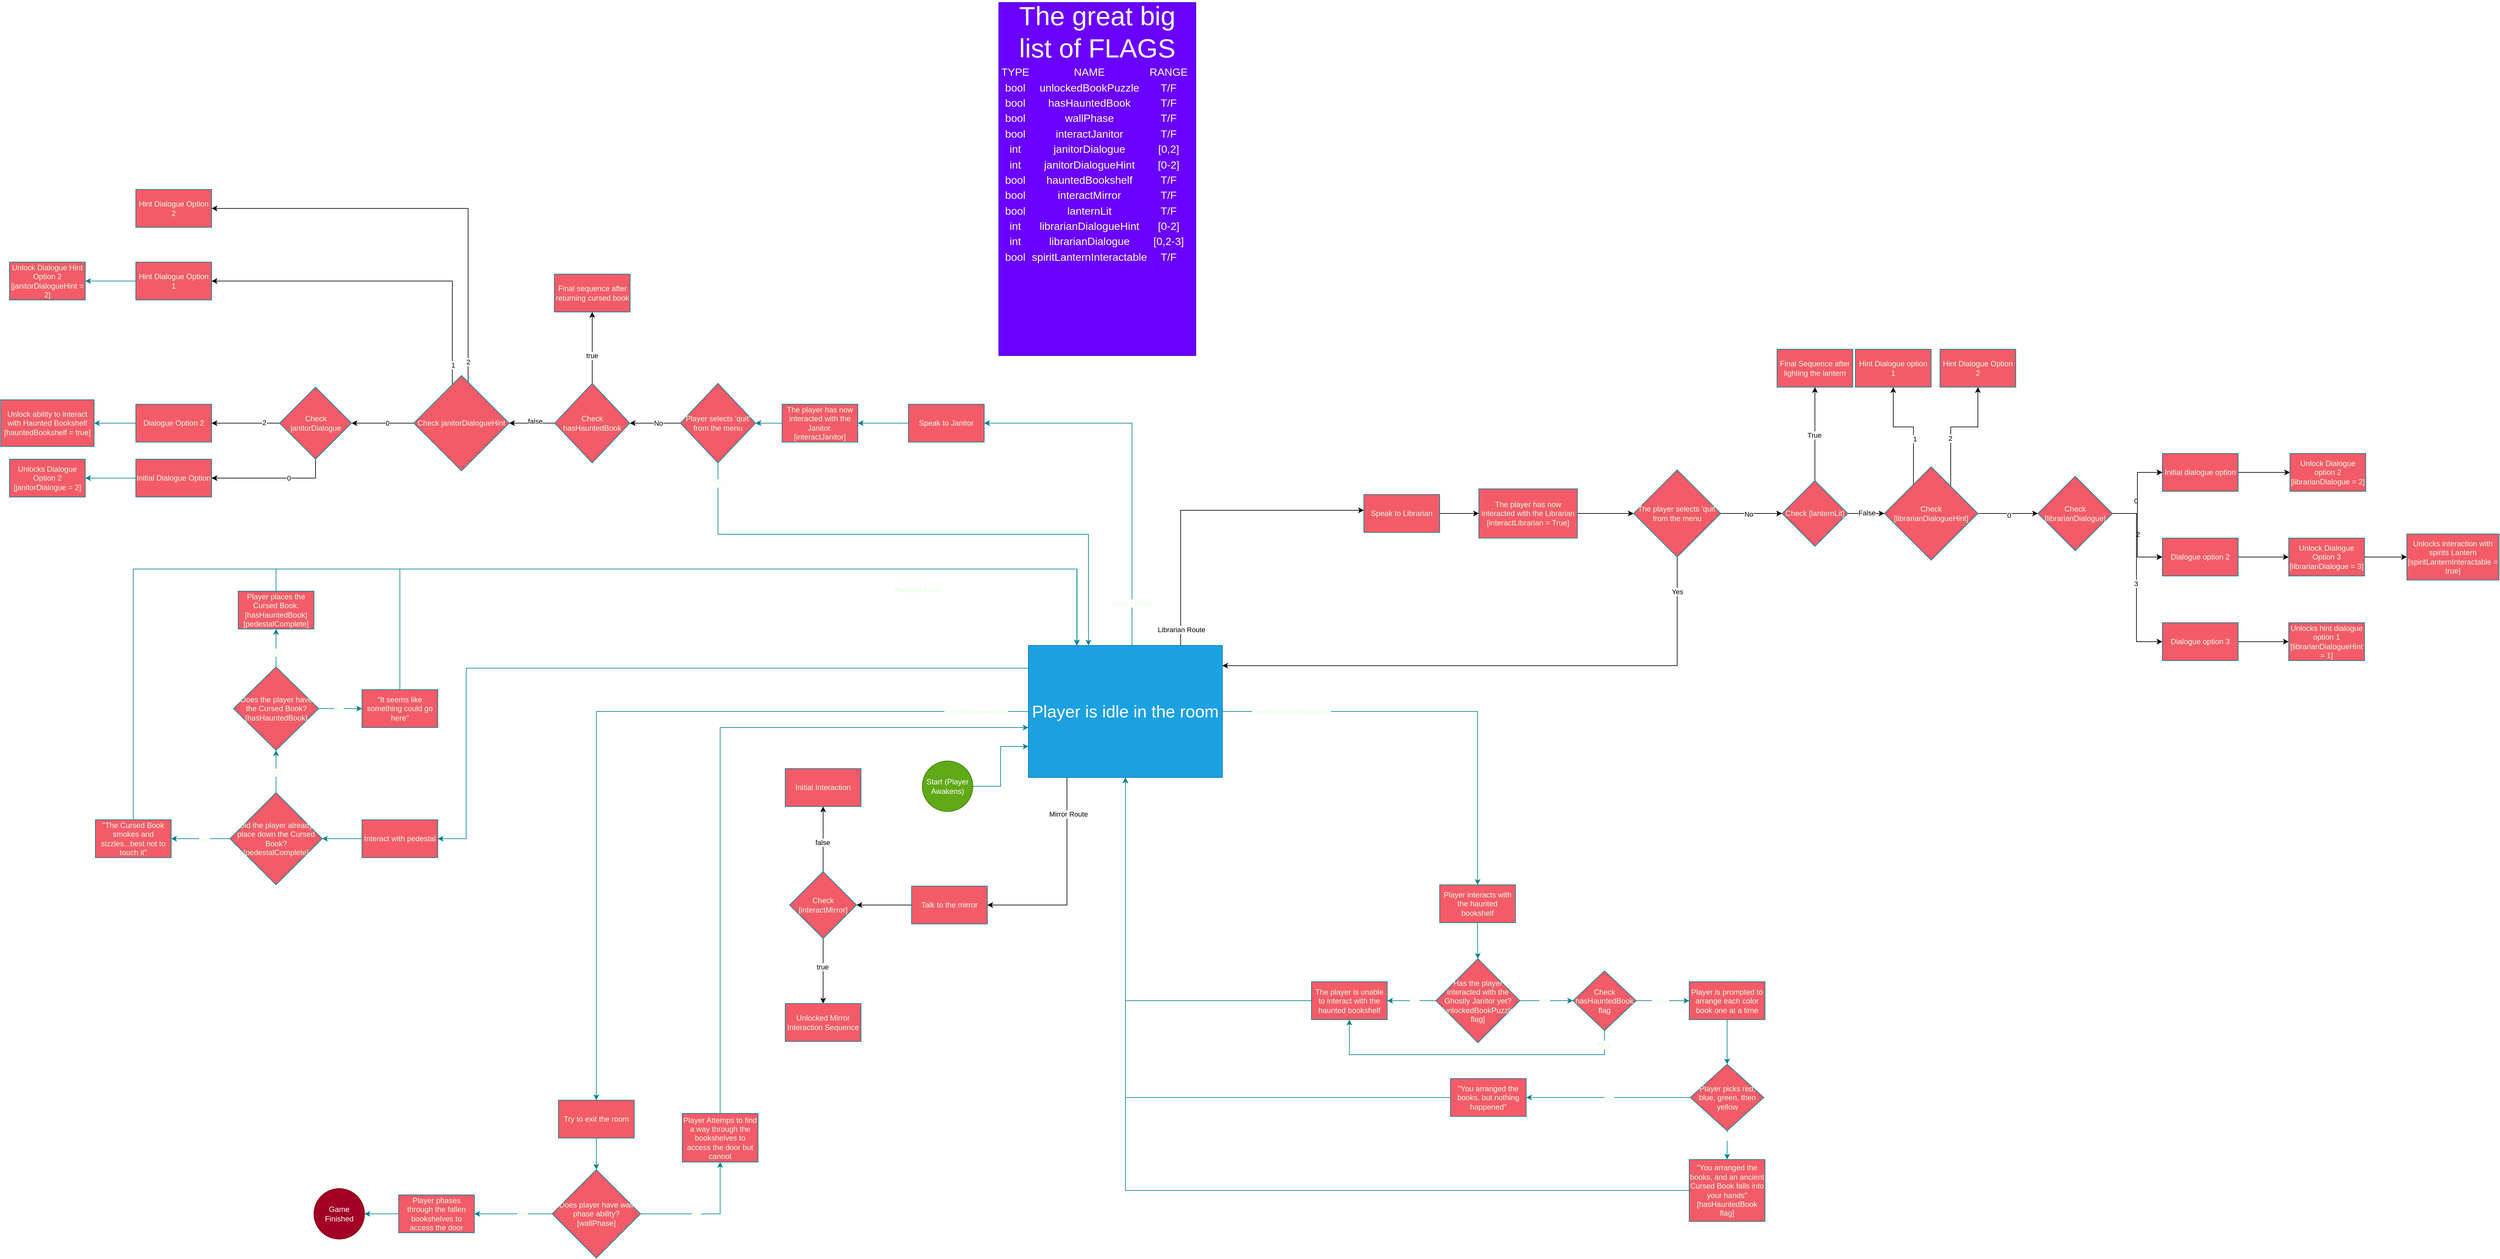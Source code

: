 <mxfile version="24.7.8">
  <diagram name="Page-1" id="-gNGQqq5mkuD4IOFfpTR">
    <mxGraphModel dx="6263" dy="1777" grid="0" gridSize="10" guides="1" tooltips="1" connect="1" arrows="1" fold="1" page="1" pageScale="1" pageWidth="3300" pageHeight="2339" math="0" shadow="0">
      <root>
        <mxCell id="0" />
        <mxCell id="1" parent="0" />
        <mxCell id="zDNcXk9pmCtfYAZ4edZZ-20" style="edgeStyle=orthogonalEdgeStyle;rounded=0;orthogonalLoop=1;jettySize=auto;html=1;strokeColor=#028090;fontColor=#E4FDE1;fillColor=#F45B69;" parent="1" source="zDNcXk9pmCtfYAZ4edZZ-2" target="zDNcXk9pmCtfYAZ4edZZ-19" edge="1">
          <mxGeometry relative="1" as="geometry">
            <Array as="points">
              <mxPoint x="1504" y="1482" />
              <mxPoint x="1504" y="1419" />
            </Array>
          </mxGeometry>
        </mxCell>
        <mxCell id="zDNcXk9pmCtfYAZ4edZZ-2" value="Start (Player Awakens)" style="ellipse;whiteSpace=wrap;html=1;aspect=fixed;labelBackgroundColor=none;fillColor=#60a917;strokeColor=#2D7600;fontColor=#ffffff;" parent="1" vertex="1">
          <mxGeometry x="1380" y="1442" width="80" height="80" as="geometry" />
        </mxCell>
        <mxCell id="zDNcXk9pmCtfYAZ4edZZ-11" style="edgeStyle=orthogonalEdgeStyle;rounded=0;orthogonalLoop=1;jettySize=auto;html=1;strokeColor=#028090;fontColor=#E4FDE1;fillColor=#F45B69;" parent="1" source="zDNcXk9pmCtfYAZ4edZZ-3" target="zDNcXk9pmCtfYAZ4edZZ-4" edge="1">
          <mxGeometry relative="1" as="geometry" />
        </mxCell>
        <mxCell id="zDNcXk9pmCtfYAZ4edZZ-3" value="Try to exit the room" style="rounded=0;whiteSpace=wrap;html=1;strokeColor=#028090;fontColor=#E4FDE1;fillColor=#F45B69;" parent="1" vertex="1">
          <mxGeometry x="804" y="1979" width="120" height="60" as="geometry" />
        </mxCell>
        <mxCell id="zDNcXk9pmCtfYAZ4edZZ-14" style="edgeStyle=orthogonalEdgeStyle;rounded=0;orthogonalLoop=1;jettySize=auto;html=1;strokeColor=#028090;fontColor=#E4FDE1;fillColor=#F45B69;" parent="1" source="zDNcXk9pmCtfYAZ4edZZ-4" target="zDNcXk9pmCtfYAZ4edZZ-12" edge="1">
          <mxGeometry relative="1" as="geometry" />
        </mxCell>
        <mxCell id="zDNcXk9pmCtfYAZ4edZZ-16" value="Yes" style="edgeLabel;html=1;align=center;verticalAlign=middle;resizable=0;points=[];strokeColor=#028090;fontColor=#E4FDE1;fillColor=#F45B69;" parent="zDNcXk9pmCtfYAZ4edZZ-14" vertex="1" connectable="0">
          <mxGeometry x="-0.35" relative="1" as="geometry">
            <mxPoint x="-7" as="offset" />
          </mxGeometry>
        </mxCell>
        <mxCell id="zDNcXk9pmCtfYAZ4edZZ-18" value="" style="edgeStyle=orthogonalEdgeStyle;rounded=0;orthogonalLoop=1;jettySize=auto;html=1;strokeColor=#028090;fontColor=#E4FDE1;fillColor=#F45B69;" parent="1" source="zDNcXk9pmCtfYAZ4edZZ-4" target="zDNcXk9pmCtfYAZ4edZZ-17" edge="1">
          <mxGeometry relative="1" as="geometry" />
        </mxCell>
        <mxCell id="zDNcXk9pmCtfYAZ4edZZ-22" value="No" style="edgeLabel;html=1;align=center;verticalAlign=middle;resizable=0;points=[];strokeColor=#028090;fontColor=#E4FDE1;fillColor=#F45B69;" parent="zDNcXk9pmCtfYAZ4edZZ-18" vertex="1" connectable="0">
          <mxGeometry x="-0.144" y="-1" relative="1" as="geometry">
            <mxPoint x="-1" y="-1" as="offset" />
          </mxGeometry>
        </mxCell>
        <mxCell id="zDNcXk9pmCtfYAZ4edZZ-4" value="Does player have wall phase ability?&lt;div&gt;[wallPhase]&lt;/div&gt;" style="rhombus;whiteSpace=wrap;html=1;strokeColor=#028090;fontColor=#E4FDE1;fillColor=#F45B69;" parent="1" vertex="1">
          <mxGeometry x="794" y="2089" width="140" height="140" as="geometry" />
        </mxCell>
        <mxCell id="_ZBO6iIKKOFlCHNLLO7m-54" value="" style="edgeStyle=orthogonalEdgeStyle;rounded=0;orthogonalLoop=1;jettySize=auto;html=1;" edge="1" parent="1" source="zDNcXk9pmCtfYAZ4edZZ-5" target="_ZBO6iIKKOFlCHNLLO7m-53">
          <mxGeometry relative="1" as="geometry" />
        </mxCell>
        <mxCell id="zDNcXk9pmCtfYAZ4edZZ-5" value="Speak to Librarian" style="rounded=0;whiteSpace=wrap;html=1;strokeColor=#028090;fontColor=#E4FDE1;fillColor=#F45B69;" parent="1" vertex="1">
          <mxGeometry x="2079" y="1020" width="120" height="60" as="geometry" />
        </mxCell>
        <mxCell id="zDNcXk9pmCtfYAZ4edZZ-87" value="" style="edgeStyle=orthogonalEdgeStyle;rounded=0;orthogonalLoop=1;jettySize=auto;html=1;strokeColor=#028090;fontColor=#E4FDE1;fillColor=#F45B69;" parent="1" source="zDNcXk9pmCtfYAZ4edZZ-6" target="zDNcXk9pmCtfYAZ4edZZ-86" edge="1">
          <mxGeometry relative="1" as="geometry" />
        </mxCell>
        <mxCell id="zDNcXk9pmCtfYAZ4edZZ-6" value="Speak to Janitor" style="rounded=0;whiteSpace=wrap;html=1;strokeColor=#028090;fontColor=#E4FDE1;fillColor=#F45B69;" parent="1" vertex="1">
          <mxGeometry x="1358" y="877" width="120" height="60" as="geometry" />
        </mxCell>
        <mxCell id="zDNcXk9pmCtfYAZ4edZZ-15" style="edgeStyle=orthogonalEdgeStyle;rounded=0;orthogonalLoop=1;jettySize=auto;html=1;strokeColor=#028090;fontColor=#E4FDE1;fillColor=#F45B69;" parent="1" source="zDNcXk9pmCtfYAZ4edZZ-12" target="zDNcXk9pmCtfYAZ4edZZ-13" edge="1">
          <mxGeometry relative="1" as="geometry" />
        </mxCell>
        <mxCell id="zDNcXk9pmCtfYAZ4edZZ-12" value="Player phases through the fallen bookshelves to access the door" style="rounded=0;whiteSpace=wrap;html=1;strokeColor=#028090;fontColor=#E4FDE1;fillColor=#F45B69;" parent="1" vertex="1">
          <mxGeometry x="551" y="2129" width="120" height="60" as="geometry" />
        </mxCell>
        <mxCell id="zDNcXk9pmCtfYAZ4edZZ-13" value="Game Finished" style="ellipse;whiteSpace=wrap;html=1;aspect=fixed;strokeColor=#6F0000;fontColor=#ffffff;fillColor=#a20025;" parent="1" vertex="1">
          <mxGeometry x="417" y="2119" width="80" height="80" as="geometry" />
        </mxCell>
        <mxCell id="zDNcXk9pmCtfYAZ4edZZ-23" style="edgeStyle=orthogonalEdgeStyle;rounded=0;orthogonalLoop=1;jettySize=auto;html=1;strokeColor=#028090;fontColor=#E4FDE1;fillColor=#F45B69;" parent="1" source="zDNcXk9pmCtfYAZ4edZZ-17" target="zDNcXk9pmCtfYAZ4edZZ-19" edge="1">
          <mxGeometry relative="1" as="geometry">
            <Array as="points">
              <mxPoint x="1060" y="1389" />
            </Array>
          </mxGeometry>
        </mxCell>
        <mxCell id="zDNcXk9pmCtfYAZ4edZZ-17" value="Player Attemps to find a way through the bookshelves to access the door but cannot" style="whiteSpace=wrap;html=1;fillColor=#F45B69;strokeColor=#028090;fontColor=#E4FDE1;" parent="1" vertex="1">
          <mxGeometry x="1000" y="2000" width="120" height="77" as="geometry" />
        </mxCell>
        <mxCell id="zDNcXk9pmCtfYAZ4edZZ-21" style="edgeStyle=orthogonalEdgeStyle;rounded=0;orthogonalLoop=1;jettySize=auto;html=1;strokeColor=#028090;fontColor=#E4FDE1;fillColor=#F45B69;" parent="1" source="zDNcXk9pmCtfYAZ4edZZ-19" target="zDNcXk9pmCtfYAZ4edZZ-3" edge="1">
          <mxGeometry relative="1" as="geometry" />
        </mxCell>
        <mxCell id="zDNcXk9pmCtfYAZ4edZZ-44" value="Exit the Room Route" style="edgeLabel;html=1;align=center;verticalAlign=middle;resizable=0;points=[];strokeColor=#028090;fontColor=#E4FDE1;fillColor=#F45B69;" parent="zDNcXk9pmCtfYAZ4edZZ-21" vertex="1" connectable="0">
          <mxGeometry x="-0.61" y="1" relative="1" as="geometry">
            <mxPoint x="170" y="-1" as="offset" />
          </mxGeometry>
        </mxCell>
        <mxCell id="zDNcXk9pmCtfYAZ4edZZ-42" style="edgeStyle=orthogonalEdgeStyle;rounded=0;orthogonalLoop=1;jettySize=auto;html=1;strokeColor=#028090;fontColor=#E4FDE1;fillColor=#F45B69;" parent="1" source="zDNcXk9pmCtfYAZ4edZZ-19" target="zDNcXk9pmCtfYAZ4edZZ-24" edge="1">
          <mxGeometry relative="1" as="geometry" />
        </mxCell>
        <mxCell id="zDNcXk9pmCtfYAZ4edZZ-43" value="Haunted Bookshelf Route" style="edgeLabel;html=1;align=center;verticalAlign=middle;resizable=0;points=[];strokeColor=#028090;fontColor=#E4FDE1;fillColor=#F45B69;" parent="zDNcXk9pmCtfYAZ4edZZ-42" vertex="1" connectable="0">
          <mxGeometry x="-0.77" y="2" relative="1" as="geometry">
            <mxPoint x="31" y="2" as="offset" />
          </mxGeometry>
        </mxCell>
        <mxCell id="zDNcXk9pmCtfYAZ4edZZ-60" style="edgeStyle=orthogonalEdgeStyle;rounded=0;orthogonalLoop=1;jettySize=auto;html=1;strokeColor=#028090;fontColor=#E4FDE1;fillColor=#F45B69;" parent="1" source="zDNcXk9pmCtfYAZ4edZZ-19" target="zDNcXk9pmCtfYAZ4edZZ-25" edge="1">
          <mxGeometry relative="1" as="geometry">
            <Array as="points">
              <mxPoint x="658" y="1295" />
              <mxPoint x="658" y="1565" />
            </Array>
          </mxGeometry>
        </mxCell>
        <mxCell id="zDNcXk9pmCtfYAZ4edZZ-61" value="Pedestal Route" style="edgeLabel;html=1;align=center;verticalAlign=middle;resizable=0;points=[];strokeColor=#028090;fontColor=#E4FDE1;fillColor=#F45B69;" parent="zDNcXk9pmCtfYAZ4edZZ-60" vertex="1" connectable="0">
          <mxGeometry x="-0.665" relative="1" as="geometry">
            <mxPoint x="27" y="-124" as="offset" />
          </mxGeometry>
        </mxCell>
        <mxCell id="zDNcXk9pmCtfYAZ4edZZ-84" style="edgeStyle=orthogonalEdgeStyle;rounded=0;orthogonalLoop=1;jettySize=auto;html=1;strokeColor=#028090;fontColor=#E4FDE1;fillColor=#F45B69;" parent="1" source="zDNcXk9pmCtfYAZ4edZZ-19" target="zDNcXk9pmCtfYAZ4edZZ-6" edge="1">
          <mxGeometry relative="1" as="geometry">
            <Array as="points">
              <mxPoint x="1712" y="907" />
            </Array>
          </mxGeometry>
        </mxCell>
        <mxCell id="zDNcXk9pmCtfYAZ4edZZ-85" value="Janitor Route" style="edgeLabel;html=1;align=center;verticalAlign=middle;resizable=0;points=[];strokeColor=#028090;fontColor=#E4FDE1;fillColor=#F45B69;" parent="zDNcXk9pmCtfYAZ4edZZ-84" vertex="1" connectable="0">
          <mxGeometry x="-0.771" relative="1" as="geometry">
            <mxPoint as="offset" />
          </mxGeometry>
        </mxCell>
        <mxCell id="_ZBO6iIKKOFlCHNLLO7m-36" style="edgeStyle=orthogonalEdgeStyle;rounded=0;orthogonalLoop=1;jettySize=auto;html=1;" edge="1" parent="1" source="zDNcXk9pmCtfYAZ4edZZ-19" target="zDNcXk9pmCtfYAZ4edZZ-5">
          <mxGeometry relative="1" as="geometry">
            <Array as="points">
              <mxPoint x="1789" y="1045" />
            </Array>
          </mxGeometry>
        </mxCell>
        <mxCell id="_ZBO6iIKKOFlCHNLLO7m-37" value="Librarian Route" style="edgeLabel;html=1;align=center;verticalAlign=middle;resizable=0;points=[];" vertex="1" connectable="0" parent="_ZBO6iIKKOFlCHNLLO7m-36">
          <mxGeometry x="-0.901" y="-1" relative="1" as="geometry">
            <mxPoint as="offset" />
          </mxGeometry>
        </mxCell>
        <mxCell id="_ZBO6iIKKOFlCHNLLO7m-41" style="edgeStyle=orthogonalEdgeStyle;rounded=0;orthogonalLoop=1;jettySize=auto;html=1;" edge="1" parent="1" source="zDNcXk9pmCtfYAZ4edZZ-19" target="_ZBO6iIKKOFlCHNLLO7m-40">
          <mxGeometry relative="1" as="geometry">
            <Array as="points">
              <mxPoint x="1609" y="1670" />
            </Array>
          </mxGeometry>
        </mxCell>
        <mxCell id="_ZBO6iIKKOFlCHNLLO7m-42" value="Mirror Route" style="edgeLabel;html=1;align=center;verticalAlign=middle;resizable=0;points=[];" vertex="1" connectable="0" parent="_ZBO6iIKKOFlCHNLLO7m-41">
          <mxGeometry x="-0.646" y="2" relative="1" as="geometry">
            <mxPoint as="offset" />
          </mxGeometry>
        </mxCell>
        <mxCell id="zDNcXk9pmCtfYAZ4edZZ-19" value="&lt;font style=&quot;font-size: 27px;&quot;&gt;Player is idle in the room&lt;/font&gt;" style="rounded=0;whiteSpace=wrap;html=1;strokeColor=#006EAF;fontColor=#ffffff;fillColor=#1ba1e2;" parent="1" vertex="1">
          <mxGeometry x="1548" y="1259" width="307" height="209" as="geometry" />
        </mxCell>
        <mxCell id="zDNcXk9pmCtfYAZ4edZZ-31" value="" style="edgeStyle=orthogonalEdgeStyle;rounded=0;orthogonalLoop=1;jettySize=auto;html=1;strokeColor=#028090;fontColor=#E4FDE1;fillColor=#F45B69;" parent="1" source="zDNcXk9pmCtfYAZ4edZZ-24" target="zDNcXk9pmCtfYAZ4edZZ-30" edge="1">
          <mxGeometry relative="1" as="geometry" />
        </mxCell>
        <mxCell id="zDNcXk9pmCtfYAZ4edZZ-24" value="Player interacts with the haunted bookshelf" style="rounded=0;whiteSpace=wrap;html=1;strokeColor=#028090;fontColor=#E4FDE1;fillColor=#F45B69;" parent="1" vertex="1">
          <mxGeometry x="2199" y="1638" width="120" height="60" as="geometry" />
        </mxCell>
        <mxCell id="zDNcXk9pmCtfYAZ4edZZ-70" style="edgeStyle=orthogonalEdgeStyle;rounded=0;orthogonalLoop=1;jettySize=auto;html=1;strokeColor=#028090;fontColor=#E4FDE1;fillColor=#F45B69;" parent="1" source="zDNcXk9pmCtfYAZ4edZZ-25" target="zDNcXk9pmCtfYAZ4edZZ-66" edge="1">
          <mxGeometry relative="1" as="geometry" />
        </mxCell>
        <mxCell id="zDNcXk9pmCtfYAZ4edZZ-25" value="Interact with pedestal" style="rounded=0;whiteSpace=wrap;html=1;strokeColor=#028090;fontColor=#E4FDE1;fillColor=#F45B69;" parent="1" vertex="1">
          <mxGeometry x="493" y="1535" width="120" height="60" as="geometry" />
        </mxCell>
        <mxCell id="zDNcXk9pmCtfYAZ4edZZ-33" value="" style="edgeStyle=orthogonalEdgeStyle;rounded=0;orthogonalLoop=1;jettySize=auto;html=1;strokeColor=#028090;fontColor=#E4FDE1;fillColor=#F45B69;" parent="1" source="zDNcXk9pmCtfYAZ4edZZ-30" target="zDNcXk9pmCtfYAZ4edZZ-32" edge="1">
          <mxGeometry relative="1" as="geometry" />
        </mxCell>
        <mxCell id="zDNcXk9pmCtfYAZ4edZZ-35" value="No" style="edgeLabel;html=1;align=center;verticalAlign=middle;resizable=0;points=[];strokeColor=#028090;fontColor=#E4FDE1;fillColor=#F45B69;" parent="zDNcXk9pmCtfYAZ4edZZ-33" vertex="1" connectable="0">
          <mxGeometry x="-0.139" y="-1" relative="1" as="geometry">
            <mxPoint x="-1" y="-1" as="offset" />
          </mxGeometry>
        </mxCell>
        <mxCell id="zDNcXk9pmCtfYAZ4edZZ-38" value="" style="edgeStyle=orthogonalEdgeStyle;rounded=0;orthogonalLoop=1;jettySize=auto;html=1;strokeColor=#028090;fontColor=#E4FDE1;fillColor=#F45B69;" parent="1" source="zDNcXk9pmCtfYAZ4edZZ-30" target="zDNcXk9pmCtfYAZ4edZZ-55" edge="1">
          <mxGeometry relative="1" as="geometry" />
        </mxCell>
        <mxCell id="zDNcXk9pmCtfYAZ4edZZ-39" value="Yes" style="edgeLabel;html=1;align=center;verticalAlign=middle;resizable=0;points=[];strokeColor=#028090;fontColor=#E4FDE1;fillColor=#F45B69;" parent="zDNcXk9pmCtfYAZ4edZZ-38" vertex="1" connectable="0">
          <mxGeometry x="-0.083" relative="1" as="geometry">
            <mxPoint y="-2" as="offset" />
          </mxGeometry>
        </mxCell>
        <mxCell id="zDNcXk9pmCtfYAZ4edZZ-30" value="Has the player interacted with the Ghostly Janitor yet? [unlockedBookPuzzle flag]" style="rhombus;whiteSpace=wrap;html=1;fillColor=#F45B69;strokeColor=#028090;fontColor=#E4FDE1;rounded=0;" parent="1" vertex="1">
          <mxGeometry x="2193" y="1755" width="133" height="133" as="geometry" />
        </mxCell>
        <mxCell id="zDNcXk9pmCtfYAZ4edZZ-34" style="edgeStyle=orthogonalEdgeStyle;rounded=0;orthogonalLoop=1;jettySize=auto;html=1;strokeColor=#028090;fontColor=#E4FDE1;fillColor=#F45B69;" parent="1" source="zDNcXk9pmCtfYAZ4edZZ-32" target="zDNcXk9pmCtfYAZ4edZZ-19" edge="1">
          <mxGeometry relative="1" as="geometry" />
        </mxCell>
        <mxCell id="zDNcXk9pmCtfYAZ4edZZ-32" value="The player is unable to interact with the haunted bookshelf" style="whiteSpace=wrap;html=1;fillColor=#F45B69;strokeColor=#028090;fontColor=#E4FDE1;rounded=0;" parent="1" vertex="1">
          <mxGeometry x="1996" y="1791.5" width="120" height="60" as="geometry" />
        </mxCell>
        <mxCell id="zDNcXk9pmCtfYAZ4edZZ-41" value="" style="edgeStyle=orthogonalEdgeStyle;rounded=0;orthogonalLoop=1;jettySize=auto;html=1;strokeColor=#028090;fontColor=#E4FDE1;fillColor=#F45B69;" parent="1" source="zDNcXk9pmCtfYAZ4edZZ-37" target="zDNcXk9pmCtfYAZ4edZZ-40" edge="1">
          <mxGeometry relative="1" as="geometry" />
        </mxCell>
        <mxCell id="zDNcXk9pmCtfYAZ4edZZ-37" value="Player is prompted to arrange each color book one at a time" style="whiteSpace=wrap;html=1;fillColor=#F45B69;strokeColor=#028090;fontColor=#E4FDE1;rounded=0;" parent="1" vertex="1">
          <mxGeometry x="2594" y="1791.5" width="120" height="60" as="geometry" />
        </mxCell>
        <mxCell id="zDNcXk9pmCtfYAZ4edZZ-46" value="" style="edgeStyle=orthogonalEdgeStyle;rounded=0;orthogonalLoop=1;jettySize=auto;html=1;strokeColor=#028090;fontColor=#E4FDE1;fillColor=#F45B69;" parent="1" source="zDNcXk9pmCtfYAZ4edZZ-40" target="zDNcXk9pmCtfYAZ4edZZ-45" edge="1">
          <mxGeometry relative="1" as="geometry" />
        </mxCell>
        <mxCell id="zDNcXk9pmCtfYAZ4edZZ-48" value="No" style="edgeLabel;html=1;align=center;verticalAlign=middle;resizable=0;points=[];strokeColor=#028090;fontColor=#E4FDE1;fillColor=#F45B69;" parent="zDNcXk9pmCtfYAZ4edZZ-46" vertex="1" connectable="0">
          <mxGeometry x="-0.275" y="-1" relative="1" as="geometry">
            <mxPoint x="-35" y="1" as="offset" />
          </mxGeometry>
        </mxCell>
        <mxCell id="zDNcXk9pmCtfYAZ4edZZ-50" value="" style="edgeStyle=orthogonalEdgeStyle;rounded=0;orthogonalLoop=1;jettySize=auto;html=1;strokeColor=#028090;fontColor=#E4FDE1;fillColor=#F45B69;" parent="1" source="zDNcXk9pmCtfYAZ4edZZ-40" target="zDNcXk9pmCtfYAZ4edZZ-49" edge="1">
          <mxGeometry relative="1" as="geometry" />
        </mxCell>
        <mxCell id="zDNcXk9pmCtfYAZ4edZZ-51" value="Yes" style="edgeLabel;html=1;align=center;verticalAlign=middle;resizable=0;points=[];strokeColor=#028090;fontColor=#E4FDE1;fillColor=#F45B69;" parent="zDNcXk9pmCtfYAZ4edZZ-50" vertex="1" connectable="0">
          <mxGeometry x="-0.223" y="3" relative="1" as="geometry">
            <mxPoint x="1" y="-9" as="offset" />
          </mxGeometry>
        </mxCell>
        <mxCell id="zDNcXk9pmCtfYAZ4edZZ-40" value="Player picks red, blue, green, then yellow" style="rhombus;whiteSpace=wrap;html=1;fillColor=#F45B69;strokeColor=#028090;fontColor=#E4FDE1;rounded=0;" parent="1" vertex="1">
          <mxGeometry x="2595.75" y="1922" width="116.5" height="105.5" as="geometry" />
        </mxCell>
        <mxCell id="zDNcXk9pmCtfYAZ4edZZ-47" style="edgeStyle=orthogonalEdgeStyle;rounded=0;orthogonalLoop=1;jettySize=auto;html=1;strokeColor=#028090;fontColor=#E4FDE1;fillColor=#F45B69;" parent="1" source="zDNcXk9pmCtfYAZ4edZZ-45" target="zDNcXk9pmCtfYAZ4edZZ-19" edge="1">
          <mxGeometry relative="1" as="geometry" />
        </mxCell>
        <mxCell id="zDNcXk9pmCtfYAZ4edZZ-45" value="&quot;You arranged the books, but nothing happened&quot;" style="whiteSpace=wrap;html=1;fillColor=#F45B69;strokeColor=#028090;fontColor=#E4FDE1;rounded=0;" parent="1" vertex="1">
          <mxGeometry x="2216" y="1944.75" width="120" height="60" as="geometry" />
        </mxCell>
        <mxCell id="zDNcXk9pmCtfYAZ4edZZ-52" style="edgeStyle=orthogonalEdgeStyle;rounded=0;orthogonalLoop=1;jettySize=auto;html=1;strokeColor=#028090;fontColor=#E4FDE1;fillColor=#F45B69;" parent="1" source="zDNcXk9pmCtfYAZ4edZZ-49" target="zDNcXk9pmCtfYAZ4edZZ-19" edge="1">
          <mxGeometry relative="1" as="geometry" />
        </mxCell>
        <mxCell id="zDNcXk9pmCtfYAZ4edZZ-49" value="&quot;You arranged the books, and an ancient Cursed Book falls into your hands&quot; [hasHauntedBook flag]" style="whiteSpace=wrap;html=1;fillColor=#F45B69;strokeColor=#028090;fontColor=#E4FDE1;rounded=0;" parent="1" vertex="1">
          <mxGeometry x="2594" y="2073" width="120" height="98" as="geometry" />
        </mxCell>
        <mxCell id="zDNcXk9pmCtfYAZ4edZZ-53" value="&lt;font style=&quot;font-size: 42px;&quot;&gt;The great big list of FLAGS&lt;/font&gt;&lt;div style=&quot;font-size: 17px;&quot;&gt;&lt;font style=&quot;font-size: 17px;&quot;&gt;&lt;table style=&quot;&quot;&gt;&lt;tbody&gt;&lt;tr&gt;&lt;td&gt;TYPE&lt;/td&gt;&lt;td&gt;NAME&lt;/td&gt;&lt;td&gt;RANGE&lt;/td&gt;&lt;/tr&gt;&lt;tr&gt;&lt;td&gt;bool&lt;/td&gt;&lt;td&gt;unlockedBookPuzzle&lt;br&gt;&lt;/td&gt;&lt;td&gt;T/F&lt;/td&gt;&lt;/tr&gt;&lt;tr&gt;&lt;td&gt;bool&lt;/td&gt;&lt;td&gt;hasHauntedBook&lt;br&gt;&lt;/td&gt;&lt;td&gt;T/F&lt;/td&gt;&lt;/tr&gt;&lt;tr&gt;&lt;td&gt;bool&lt;/td&gt;&lt;td&gt;wallPhase&lt;/td&gt;&lt;td&gt;T/F&lt;/td&gt;&lt;/tr&gt;&lt;tr&gt;&lt;td&gt;bool&lt;/td&gt;&lt;td&gt;interactJanitor&lt;/td&gt;&lt;td&gt;T/F&lt;/td&gt;&lt;/tr&gt;&lt;tr&gt;&lt;td&gt;int&lt;/td&gt;&lt;td&gt;janitorDialogue&lt;/td&gt;&lt;td&gt;[0,2]&lt;/td&gt;&lt;/tr&gt;&lt;tr&gt;&lt;td&gt;int&lt;/td&gt;&lt;td&gt;janitorDialogueHint&lt;/td&gt;&lt;td&gt;[0-2]&lt;/td&gt;&lt;/tr&gt;&lt;tr&gt;&lt;td&gt;bool&lt;/td&gt;&lt;td&gt;hauntedBookshelf&lt;/td&gt;&lt;td&gt;T/F&lt;/td&gt;&lt;/tr&gt;&lt;tr&gt;&lt;td&gt;bool&lt;/td&gt;&lt;td&gt;interactMirror&lt;/td&gt;&lt;td&gt;T/F&lt;/td&gt;&lt;/tr&gt;&lt;tr&gt;&lt;td&gt;bool&lt;/td&gt;&lt;td&gt;lanternLit&lt;/td&gt;&lt;td&gt;T/F&lt;/td&gt;&lt;/tr&gt;&lt;tr&gt;&lt;td&gt;int&lt;/td&gt;&lt;td&gt;librarianDialogueHint&lt;/td&gt;&lt;td&gt;[0-2]&lt;/td&gt;&lt;/tr&gt;&lt;tr&gt;&lt;td&gt;int&lt;/td&gt;&lt;td&gt;librarianDialogue&lt;/td&gt;&lt;td&gt;[0,2-3]&lt;/td&gt;&lt;/tr&gt;&lt;tr&gt;&lt;td&gt;bool&lt;/td&gt;&lt;td&gt;spiritLanternInteractable&lt;/td&gt;&lt;td&gt;T/F&lt;/td&gt;&lt;/tr&gt;&lt;tr&gt;&lt;td&gt;&lt;br&gt;&lt;/td&gt;&lt;td&gt;&lt;br&gt;&lt;/td&gt;&lt;td&gt;&lt;br&gt;&lt;/td&gt;&lt;/tr&gt;&lt;tr&gt;&lt;td&gt;&lt;br&gt;&lt;/td&gt;&lt;td&gt;&lt;br&gt;&lt;/td&gt;&lt;td&gt;&lt;br&gt;&lt;/td&gt;&lt;/tr&gt;&lt;tr&gt;&lt;td&gt;&lt;br&gt;&lt;/td&gt;&lt;td&gt;&lt;br&gt;&lt;/td&gt;&lt;td&gt;&lt;br&gt;&lt;/td&gt;&lt;/tr&gt;&lt;tr&gt;&lt;td&gt;&lt;br&gt;&lt;/td&gt;&lt;td&gt;&lt;br&gt;&lt;/td&gt;&lt;td&gt;&lt;br&gt;&lt;/td&gt;&lt;/tr&gt;&lt;tr&gt;&lt;td&gt;&lt;br&gt;&lt;/td&gt;&lt;td&gt;&lt;br&gt;&lt;/td&gt;&lt;td&gt;&lt;br&gt;&lt;/td&gt;&lt;/tr&gt;&lt;tr&gt;&lt;td&gt;&lt;br&gt;&lt;/td&gt;&lt;td&gt;&lt;br&gt;&lt;/td&gt;&lt;td&gt;&lt;br&gt;&lt;/td&gt;&lt;/tr&gt;&lt;/tbody&gt;&lt;/table&gt;&lt;/font&gt;&lt;/div&gt;" style="rounded=0;whiteSpace=wrap;html=1;strokeColor=#3700CC;fontColor=#ffffff;fillColor=#6a00ff;align=center;" parent="1" vertex="1">
          <mxGeometry x="1501.14" y="241" width="311.86" height="559" as="geometry" />
        </mxCell>
        <mxCell id="zDNcXk9pmCtfYAZ4edZZ-56" style="edgeStyle=orthogonalEdgeStyle;rounded=0;orthogonalLoop=1;jettySize=auto;html=1;strokeColor=#028090;fontColor=#E4FDE1;fillColor=#F45B69;" parent="1" source="zDNcXk9pmCtfYAZ4edZZ-55" target="zDNcXk9pmCtfYAZ4edZZ-32" edge="1">
          <mxGeometry relative="1" as="geometry">
            <Array as="points">
              <mxPoint x="2460" y="1907" />
              <mxPoint x="2056" y="1907" />
            </Array>
          </mxGeometry>
        </mxCell>
        <mxCell id="zDNcXk9pmCtfYAZ4edZZ-57" value="True" style="edgeLabel;html=1;align=center;verticalAlign=middle;resizable=0;points=[];strokeColor=#028090;fontColor=#E4FDE1;fillColor=#F45B69;" parent="zDNcXk9pmCtfYAZ4edZZ-56" vertex="1" connectable="0">
          <mxGeometry x="-0.913" y="-1" relative="1" as="geometry">
            <mxPoint as="offset" />
          </mxGeometry>
        </mxCell>
        <mxCell id="zDNcXk9pmCtfYAZ4edZZ-58" style="edgeStyle=orthogonalEdgeStyle;rounded=0;orthogonalLoop=1;jettySize=auto;html=1;strokeColor=#028090;fontColor=#E4FDE1;fillColor=#F45B69;" parent="1" source="zDNcXk9pmCtfYAZ4edZZ-55" target="zDNcXk9pmCtfYAZ4edZZ-37" edge="1">
          <mxGeometry relative="1" as="geometry" />
        </mxCell>
        <mxCell id="zDNcXk9pmCtfYAZ4edZZ-59" value="False" style="edgeLabel;html=1;align=center;verticalAlign=middle;resizable=0;points=[];strokeColor=#028090;fontColor=#E4FDE1;fillColor=#F45B69;" parent="zDNcXk9pmCtfYAZ4edZZ-58" vertex="1" connectable="0">
          <mxGeometry x="-0.622" y="1" relative="1" as="geometry">
            <mxPoint x="22" y="1" as="offset" />
          </mxGeometry>
        </mxCell>
        <mxCell id="zDNcXk9pmCtfYAZ4edZZ-55" value="Check hasHauntedBook flag" style="rhombus;whiteSpace=wrap;html=1;strokeColor=#028090;fontColor=#E4FDE1;fillColor=#F45B69;" parent="1" vertex="1">
          <mxGeometry x="2410" y="1774.25" width="100" height="94.5" as="geometry" />
        </mxCell>
        <mxCell id="zDNcXk9pmCtfYAZ4edZZ-73" style="edgeStyle=orthogonalEdgeStyle;rounded=0;orthogonalLoop=1;jettySize=auto;html=1;strokeColor=#028090;fontColor=#E4FDE1;fillColor=#F45B69;" parent="1" source="zDNcXk9pmCtfYAZ4edZZ-62" target="zDNcXk9pmCtfYAZ4edZZ-64" edge="1">
          <mxGeometry relative="1" as="geometry" />
        </mxCell>
        <mxCell id="zDNcXk9pmCtfYAZ4edZZ-74" value="No" style="edgeLabel;html=1;align=center;verticalAlign=middle;resizable=0;points=[];strokeColor=#028090;fontColor=#E4FDE1;fillColor=#F45B69;" parent="zDNcXk9pmCtfYAZ4edZZ-73" vertex="1" connectable="0">
          <mxGeometry x="-0.083" relative="1" as="geometry">
            <mxPoint as="offset" />
          </mxGeometry>
        </mxCell>
        <mxCell id="zDNcXk9pmCtfYAZ4edZZ-81" value="" style="edgeStyle=orthogonalEdgeStyle;rounded=0;orthogonalLoop=1;jettySize=auto;html=1;strokeColor=#028090;fontColor=#E4FDE1;fillColor=#F45B69;" parent="1" source="zDNcXk9pmCtfYAZ4edZZ-62" target="zDNcXk9pmCtfYAZ4edZZ-80" edge="1">
          <mxGeometry relative="1" as="geometry" />
        </mxCell>
        <mxCell id="zDNcXk9pmCtfYAZ4edZZ-83" value="Yes" style="edgeLabel;html=1;align=center;verticalAlign=middle;resizable=0;points=[];strokeColor=#028090;fontColor=#E4FDE1;fillColor=#F45B69;" parent="zDNcXk9pmCtfYAZ4edZZ-81" vertex="1" connectable="0">
          <mxGeometry x="-0.204" y="-1" relative="1" as="geometry">
            <mxPoint y="1" as="offset" />
          </mxGeometry>
        </mxCell>
        <mxCell id="zDNcXk9pmCtfYAZ4edZZ-62" value="Does the player have the Cursed Book? [hasHauntedBook]" style="rhombus;whiteSpace=wrap;html=1;fillColor=#F45B69;strokeColor=#028090;fontColor=#E4FDE1;rounded=0;" parent="1" vertex="1">
          <mxGeometry x="289.5" y="1293" width="135" height="132" as="geometry" />
        </mxCell>
        <mxCell id="zDNcXk9pmCtfYAZ4edZZ-75" style="edgeStyle=orthogonalEdgeStyle;rounded=0;orthogonalLoop=1;jettySize=auto;html=1;entryX=0.25;entryY=0;entryDx=0;entryDy=0;strokeColor=#028090;fontColor=#E4FDE1;fillColor=#F45B69;" parent="1" source="zDNcXk9pmCtfYAZ4edZZ-64" target="zDNcXk9pmCtfYAZ4edZZ-19" edge="1">
          <mxGeometry relative="1" as="geometry">
            <Array as="points">
              <mxPoint x="553" y="1138" />
              <mxPoint x="1625" y="1138" />
            </Array>
          </mxGeometry>
        </mxCell>
        <mxCell id="zDNcXk9pmCtfYAZ4edZZ-64" value="&quot;It seems like something could go here&quot;" style="whiteSpace=wrap;html=1;fillColor=#F45B69;strokeColor=#028090;fontColor=#E4FDE1;rounded=0;" parent="1" vertex="1">
          <mxGeometry x="493" y="1329" width="120" height="60" as="geometry" />
        </mxCell>
        <mxCell id="zDNcXk9pmCtfYAZ4edZZ-71" style="edgeStyle=orthogonalEdgeStyle;rounded=0;orthogonalLoop=1;jettySize=auto;html=1;strokeColor=#028090;fontColor=#E4FDE1;fillColor=#F45B69;" parent="1" source="zDNcXk9pmCtfYAZ4edZZ-66" target="zDNcXk9pmCtfYAZ4edZZ-62" edge="1">
          <mxGeometry relative="1" as="geometry" />
        </mxCell>
        <mxCell id="zDNcXk9pmCtfYAZ4edZZ-72" value="No" style="edgeLabel;html=1;align=center;verticalAlign=middle;resizable=0;points=[];strokeColor=#028090;fontColor=#E4FDE1;fillColor=#F45B69;" parent="zDNcXk9pmCtfYAZ4edZZ-71" vertex="1" connectable="0">
          <mxGeometry x="0.035" y="-2" relative="1" as="geometry">
            <mxPoint x="-1" y="2" as="offset" />
          </mxGeometry>
        </mxCell>
        <mxCell id="zDNcXk9pmCtfYAZ4edZZ-77" value="" style="edgeStyle=orthogonalEdgeStyle;rounded=0;orthogonalLoop=1;jettySize=auto;html=1;strokeColor=#028090;fontColor=#E4FDE1;fillColor=#F45B69;" parent="1" source="zDNcXk9pmCtfYAZ4edZZ-66" target="zDNcXk9pmCtfYAZ4edZZ-76" edge="1">
          <mxGeometry relative="1" as="geometry" />
        </mxCell>
        <mxCell id="zDNcXk9pmCtfYAZ4edZZ-78" value="Yes" style="edgeLabel;html=1;align=center;verticalAlign=middle;resizable=0;points=[];strokeColor=#028090;fontColor=#E4FDE1;fillColor=#F45B69;" parent="zDNcXk9pmCtfYAZ4edZZ-77" vertex="1" connectable="0">
          <mxGeometry x="-0.111" y="2" relative="1" as="geometry">
            <mxPoint as="offset" />
          </mxGeometry>
        </mxCell>
        <mxCell id="zDNcXk9pmCtfYAZ4edZZ-66" value="Did the player already place down the Cursed Book?&lt;div&gt;[pedestalComplete]&lt;/div&gt;" style="rhombus;whiteSpace=wrap;html=1;fillColor=#F45B69;strokeColor=#028090;fontColor=#E4FDE1;rounded=0;" parent="1" vertex="1">
          <mxGeometry x="284" y="1492" width="146" height="146" as="geometry" />
        </mxCell>
        <mxCell id="zDNcXk9pmCtfYAZ4edZZ-79" style="edgeStyle=orthogonalEdgeStyle;rounded=0;orthogonalLoop=1;jettySize=auto;html=1;entryX=0.25;entryY=0;entryDx=0;entryDy=0;strokeColor=#028090;fontColor=#E4FDE1;fillColor=#F45B69;" parent="1" source="zDNcXk9pmCtfYAZ4edZZ-76" target="zDNcXk9pmCtfYAZ4edZZ-19" edge="1">
          <mxGeometry relative="1" as="geometry">
            <Array as="points">
              <mxPoint x="131" y="1138" />
              <mxPoint x="1625" y="1138" />
            </Array>
          </mxGeometry>
        </mxCell>
        <mxCell id="zDNcXk9pmCtfYAZ4edZZ-76" value="&quot;The Cursed Book smokes and sizzles...best not to touch it&quot;" style="whiteSpace=wrap;html=1;fillColor=#F45B69;strokeColor=#028090;fontColor=#E4FDE1;rounded=0;" parent="1" vertex="1">
          <mxGeometry x="71" y="1535" width="120" height="60" as="geometry" />
        </mxCell>
        <mxCell id="zDNcXk9pmCtfYAZ4edZZ-82" style="edgeStyle=orthogonalEdgeStyle;rounded=0;orthogonalLoop=1;jettySize=auto;html=1;entryX=0.25;entryY=0;entryDx=0;entryDy=0;strokeColor=#028090;fontColor=#E4FDE1;fillColor=#F45B69;" parent="1" source="zDNcXk9pmCtfYAZ4edZZ-80" target="zDNcXk9pmCtfYAZ4edZZ-19" edge="1">
          <mxGeometry relative="1" as="geometry">
            <Array as="points">
              <mxPoint x="357" y="1138" />
              <mxPoint x="1625" y="1138" />
            </Array>
          </mxGeometry>
        </mxCell>
        <mxCell id="zDNcXk9pmCtfYAZ4edZZ-80" value="Player places the Cursed Book.&lt;div&gt;[hasHauntedBook]&lt;/div&gt;&lt;div&gt;[pedestalComplete]&lt;/div&gt;" style="whiteSpace=wrap;html=1;fillColor=#F45B69;strokeColor=#028090;fontColor=#E4FDE1;rounded=0;" parent="1" vertex="1">
          <mxGeometry x="297" y="1173" width="120" height="60" as="geometry" />
        </mxCell>
        <mxCell id="zDNcXk9pmCtfYAZ4edZZ-93" style="edgeStyle=orthogonalEdgeStyle;rounded=0;orthogonalLoop=1;jettySize=auto;html=1;strokeColor=#028090;fontColor=#E4FDE1;fillColor=#F45B69;" parent="1" source="zDNcXk9pmCtfYAZ4edZZ-86" target="zDNcXk9pmCtfYAZ4edZZ-92" edge="1">
          <mxGeometry relative="1" as="geometry" />
        </mxCell>
        <mxCell id="zDNcXk9pmCtfYAZ4edZZ-86" value="The player has now interacted with the Janitor.&lt;div&gt;[interactJanitor]&lt;/div&gt;" style="whiteSpace=wrap;html=1;fillColor=#F45B69;strokeColor=#028090;fontColor=#E4FDE1;rounded=0;" parent="1" vertex="1">
          <mxGeometry x="1158" y="877" width="120" height="60" as="geometry" />
        </mxCell>
        <mxCell id="zDNcXk9pmCtfYAZ4edZZ-91" value="" style="edgeStyle=orthogonalEdgeStyle;rounded=0;orthogonalLoop=1;jettySize=auto;html=1;strokeColor=#028090;fontColor=#E4FDE1;fillColor=#F45B69;" parent="1" source="zDNcXk9pmCtfYAZ4edZZ-88" target="zDNcXk9pmCtfYAZ4edZZ-90" edge="1">
          <mxGeometry relative="1" as="geometry" />
        </mxCell>
        <mxCell id="zDNcXk9pmCtfYAZ4edZZ-88" value="Initial Dialogue Option" style="whiteSpace=wrap;html=1;fillColor=#F45B69;strokeColor=#028090;fontColor=#E4FDE1;rounded=0;" parent="1" vertex="1">
          <mxGeometry x="135" y="964" width="120" height="60" as="geometry" />
        </mxCell>
        <mxCell id="zDNcXk9pmCtfYAZ4edZZ-90" value="Unlocks Dialogue Option 2&lt;div&gt;[janitorDialogue = 2]&lt;/div&gt;" style="whiteSpace=wrap;html=1;fillColor=#F45B69;strokeColor=#028090;fontColor=#E4FDE1;rounded=0;" parent="1" vertex="1">
          <mxGeometry x="-65" y="964" width="120" height="60" as="geometry" />
        </mxCell>
        <mxCell id="zDNcXk9pmCtfYAZ4edZZ-94" value="" style="edgeStyle=orthogonalEdgeStyle;rounded=0;orthogonalLoop=1;jettySize=auto;html=1;strokeColor=#028090;fontColor=#E4FDE1;fillColor=#F45B69;" parent="1" source="zDNcXk9pmCtfYAZ4edZZ-86" target="zDNcXk9pmCtfYAZ4edZZ-92" edge="1">
          <mxGeometry relative="1" as="geometry">
            <mxPoint x="1158" y="907" as="sourcePoint" />
            <mxPoint x="934" y="907" as="targetPoint" />
          </mxGeometry>
        </mxCell>
        <mxCell id="zDNcXk9pmCtfYAZ4edZZ-97" style="edgeStyle=orthogonalEdgeStyle;rounded=0;orthogonalLoop=1;jettySize=auto;html=1;strokeColor=#028090;fontColor=#E4FDE1;fillColor=#F45B69;" parent="1" source="zDNcXk9pmCtfYAZ4edZZ-92" target="zDNcXk9pmCtfYAZ4edZZ-19" edge="1">
          <mxGeometry relative="1" as="geometry">
            <Array as="points">
              <mxPoint x="1057" y="1083" />
              <mxPoint x="1643" y="1083" />
            </Array>
          </mxGeometry>
        </mxCell>
        <mxCell id="zDNcXk9pmCtfYAZ4edZZ-98" value="Yes" style="edgeLabel;html=1;align=center;verticalAlign=middle;resizable=0;points=[];strokeColor=#028090;fontColor=#E4FDE1;fillColor=#F45B69;" parent="zDNcXk9pmCtfYAZ4edZZ-97" vertex="1" connectable="0">
          <mxGeometry x="-0.927" y="2" relative="1" as="geometry">
            <mxPoint as="offset" />
          </mxGeometry>
        </mxCell>
        <mxCell id="_ZBO6iIKKOFlCHNLLO7m-30" value="" style="edgeStyle=orthogonalEdgeStyle;rounded=0;orthogonalLoop=1;jettySize=auto;html=1;" edge="1" parent="1" source="zDNcXk9pmCtfYAZ4edZZ-92" target="_ZBO6iIKKOFlCHNLLO7m-29">
          <mxGeometry relative="1" as="geometry" />
        </mxCell>
        <mxCell id="_ZBO6iIKKOFlCHNLLO7m-62" value="No" style="edgeLabel;html=1;align=center;verticalAlign=middle;resizable=0;points=[];" vertex="1" connectable="0" parent="_ZBO6iIKKOFlCHNLLO7m-30">
          <mxGeometry x="-0.125" relative="1" as="geometry">
            <mxPoint as="offset" />
          </mxGeometry>
        </mxCell>
        <mxCell id="zDNcXk9pmCtfYAZ4edZZ-92" value="Player selects &#39;quit&#39; from the menu" style="rhombus;whiteSpace=wrap;html=1;strokeColor=#028090;fontColor=#E4FDE1;fillColor=#F45B69;" parent="1" vertex="1">
          <mxGeometry x="997" y="844" width="119" height="126" as="geometry" />
        </mxCell>
        <mxCell id="_ZBO6iIKKOFlCHNLLO7m-7" value="" style="edgeStyle=orthogonalEdgeStyle;rounded=0;orthogonalLoop=1;jettySize=auto;html=1;" edge="1" parent="1" source="_ZBO6iIKKOFlCHNLLO7m-1" target="_ZBO6iIKKOFlCHNLLO7m-6">
          <mxGeometry relative="1" as="geometry" />
        </mxCell>
        <mxCell id="_ZBO6iIKKOFlCHNLLO7m-16" value="0" style="edgeLabel;html=1;align=center;verticalAlign=middle;resizable=0;points=[];" vertex="1" connectable="0" parent="_ZBO6iIKKOFlCHNLLO7m-7">
          <mxGeometry x="-0.147" relative="1" as="geometry">
            <mxPoint as="offset" />
          </mxGeometry>
        </mxCell>
        <mxCell id="_ZBO6iIKKOFlCHNLLO7m-20" style="edgeStyle=orthogonalEdgeStyle;rounded=0;orthogonalLoop=1;jettySize=auto;html=1;" edge="1" parent="1" source="_ZBO6iIKKOFlCHNLLO7m-1" target="_ZBO6iIKKOFlCHNLLO7m-18">
          <mxGeometry relative="1" as="geometry">
            <Array as="points">
              <mxPoint x="636" y="682" />
            </Array>
          </mxGeometry>
        </mxCell>
        <mxCell id="_ZBO6iIKKOFlCHNLLO7m-21" value="1" style="edgeLabel;html=1;align=center;verticalAlign=middle;resizable=0;points=[];" vertex="1" connectable="0" parent="_ZBO6iIKKOFlCHNLLO7m-20">
          <mxGeometry x="-0.881" relative="1" as="geometry">
            <mxPoint x="1" y="1" as="offset" />
          </mxGeometry>
        </mxCell>
        <mxCell id="_ZBO6iIKKOFlCHNLLO7m-25" style="edgeStyle=orthogonalEdgeStyle;rounded=0;orthogonalLoop=1;jettySize=auto;html=1;" edge="1" parent="1" source="_ZBO6iIKKOFlCHNLLO7m-1" target="_ZBO6iIKKOFlCHNLLO7m-23">
          <mxGeometry relative="1" as="geometry">
            <Array as="points">
              <mxPoint x="661" y="567" />
            </Array>
          </mxGeometry>
        </mxCell>
        <mxCell id="_ZBO6iIKKOFlCHNLLO7m-26" value="2" style="edgeLabel;html=1;align=center;verticalAlign=middle;resizable=0;points=[];" vertex="1" connectable="0" parent="_ZBO6iIKKOFlCHNLLO7m-25">
          <mxGeometry x="-0.906" relative="1" as="geometry">
            <mxPoint as="offset" />
          </mxGeometry>
        </mxCell>
        <mxCell id="_ZBO6iIKKOFlCHNLLO7m-1" value="Check janitorDialogueHint" style="rhombus;whiteSpace=wrap;html=1;fillColor=#F45B69;strokeColor=#028090;fontColor=#E4FDE1;" vertex="1" parent="1">
          <mxGeometry x="575" y="831.5" width="151" height="151" as="geometry" />
        </mxCell>
        <mxCell id="_ZBO6iIKKOFlCHNLLO7m-8" style="edgeStyle=orthogonalEdgeStyle;rounded=0;orthogonalLoop=1;jettySize=auto;html=1;" edge="1" parent="1" source="_ZBO6iIKKOFlCHNLLO7m-6" target="zDNcXk9pmCtfYAZ4edZZ-88">
          <mxGeometry relative="1" as="geometry">
            <Array as="points">
              <mxPoint x="420" y="994" />
            </Array>
          </mxGeometry>
        </mxCell>
        <mxCell id="_ZBO6iIKKOFlCHNLLO7m-10" value="0" style="edgeLabel;html=1;align=center;verticalAlign=middle;resizable=0;points=[];" vertex="1" connectable="0" parent="_ZBO6iIKKOFlCHNLLO7m-8">
          <mxGeometry x="-0.244" relative="1" as="geometry">
            <mxPoint x="1" as="offset" />
          </mxGeometry>
        </mxCell>
        <mxCell id="_ZBO6iIKKOFlCHNLLO7m-14" style="edgeStyle=orthogonalEdgeStyle;rounded=0;orthogonalLoop=1;jettySize=auto;html=1;" edge="1" parent="1" source="_ZBO6iIKKOFlCHNLLO7m-6" target="_ZBO6iIKKOFlCHNLLO7m-12">
          <mxGeometry relative="1" as="geometry" />
        </mxCell>
        <mxCell id="_ZBO6iIKKOFlCHNLLO7m-15" value="2" style="edgeLabel;html=1;align=center;verticalAlign=middle;resizable=0;points=[];" vertex="1" connectable="0" parent="_ZBO6iIKKOFlCHNLLO7m-14">
          <mxGeometry x="-0.524" y="-1" relative="1" as="geometry">
            <mxPoint x="1" as="offset" />
          </mxGeometry>
        </mxCell>
        <mxCell id="_ZBO6iIKKOFlCHNLLO7m-6" value="Check janitorDialogue" style="rhombus;whiteSpace=wrap;html=1;fillColor=#F45B69;strokeColor=#028090;fontColor=#E4FDE1;" vertex="1" parent="1">
          <mxGeometry x="362.5" y="850" width="114" height="114" as="geometry" />
        </mxCell>
        <mxCell id="_ZBO6iIKKOFlCHNLLO7m-11" value="" style="edgeStyle=orthogonalEdgeStyle;rounded=0;orthogonalLoop=1;jettySize=auto;html=1;strokeColor=#028090;fontColor=#E4FDE1;fillColor=#F45B69;" edge="1" parent="1" source="_ZBO6iIKKOFlCHNLLO7m-12" target="_ZBO6iIKKOFlCHNLLO7m-13">
          <mxGeometry relative="1" as="geometry" />
        </mxCell>
        <mxCell id="_ZBO6iIKKOFlCHNLLO7m-12" value="Dialogue Option 2" style="whiteSpace=wrap;html=1;fillColor=#F45B69;strokeColor=#028090;fontColor=#E4FDE1;rounded=0;" vertex="1" parent="1">
          <mxGeometry x="135" y="877" width="120" height="60" as="geometry" />
        </mxCell>
        <mxCell id="_ZBO6iIKKOFlCHNLLO7m-13" value="Unlock ability to interact with Haunted Bookshelf&lt;div&gt;[hauntedBookshelf = true]&lt;/div&gt;" style="whiteSpace=wrap;html=1;fillColor=#F45B69;strokeColor=#028090;fontColor=#E4FDE1;rounded=0;" vertex="1" parent="1">
          <mxGeometry x="-79" y="870" width="148" height="74" as="geometry" />
        </mxCell>
        <mxCell id="_ZBO6iIKKOFlCHNLLO7m-17" value="" style="edgeStyle=orthogonalEdgeStyle;rounded=0;orthogonalLoop=1;jettySize=auto;html=1;strokeColor=#028090;fontColor=#E4FDE1;fillColor=#F45B69;" edge="1" parent="1" source="_ZBO6iIKKOFlCHNLLO7m-18" target="_ZBO6iIKKOFlCHNLLO7m-19">
          <mxGeometry relative="1" as="geometry" />
        </mxCell>
        <mxCell id="_ZBO6iIKKOFlCHNLLO7m-18" value="Hint Dialogue Option 1" style="whiteSpace=wrap;html=1;fillColor=#F45B69;strokeColor=#028090;fontColor=#E4FDE1;rounded=0;" vertex="1" parent="1">
          <mxGeometry x="135" y="652" width="120" height="60" as="geometry" />
        </mxCell>
        <mxCell id="_ZBO6iIKKOFlCHNLLO7m-19" value="Unlock Dialogue Hint Option 2&lt;div&gt;[janitorDialogueHint = 2]&lt;/div&gt;" style="whiteSpace=wrap;html=1;fillColor=#F45B69;strokeColor=#028090;fontColor=#E4FDE1;rounded=0;" vertex="1" parent="1">
          <mxGeometry x="-65" y="652" width="120" height="60" as="geometry" />
        </mxCell>
        <mxCell id="_ZBO6iIKKOFlCHNLLO7m-23" value="Hint Dialogue Option 2" style="whiteSpace=wrap;html=1;fillColor=#F45B69;strokeColor=#028090;fontColor=#E4FDE1;rounded=0;" vertex="1" parent="1">
          <mxGeometry x="135" y="537" width="120" height="60" as="geometry" />
        </mxCell>
        <mxCell id="_ZBO6iIKKOFlCHNLLO7m-31" style="edgeStyle=orthogonalEdgeStyle;rounded=0;orthogonalLoop=1;jettySize=auto;html=1;" edge="1" parent="1" source="_ZBO6iIKKOFlCHNLLO7m-29" target="_ZBO6iIKKOFlCHNLLO7m-1">
          <mxGeometry relative="1" as="geometry" />
        </mxCell>
        <mxCell id="_ZBO6iIKKOFlCHNLLO7m-32" value="false" style="edgeLabel;html=1;align=center;verticalAlign=middle;resizable=0;points=[];" vertex="1" connectable="0" parent="_ZBO6iIKKOFlCHNLLO7m-31">
          <mxGeometry x="-0.139" y="-3" relative="1" as="geometry">
            <mxPoint as="offset" />
          </mxGeometry>
        </mxCell>
        <mxCell id="_ZBO6iIKKOFlCHNLLO7m-34" value="" style="edgeStyle=orthogonalEdgeStyle;rounded=0;orthogonalLoop=1;jettySize=auto;html=1;" edge="1" parent="1" source="_ZBO6iIKKOFlCHNLLO7m-29" target="_ZBO6iIKKOFlCHNLLO7m-33">
          <mxGeometry relative="1" as="geometry" />
        </mxCell>
        <mxCell id="_ZBO6iIKKOFlCHNLLO7m-35" value="true" style="edgeLabel;html=1;align=center;verticalAlign=middle;resizable=0;points=[];" vertex="1" connectable="0" parent="_ZBO6iIKKOFlCHNLLO7m-34">
          <mxGeometry x="-0.221" y="2" relative="1" as="geometry">
            <mxPoint x="1" as="offset" />
          </mxGeometry>
        </mxCell>
        <mxCell id="_ZBO6iIKKOFlCHNLLO7m-29" value="Check hasHauntedBook" style="rhombus;whiteSpace=wrap;html=1;strokeColor=#028090;fontColor=#E4FDE1;fillColor=#F45B69;" vertex="1" parent="1">
          <mxGeometry x="798" y="844" width="119" height="126" as="geometry" />
        </mxCell>
        <mxCell id="_ZBO6iIKKOFlCHNLLO7m-33" value="Final sequence after returning cursed book" style="whiteSpace=wrap;html=1;fillColor=#F45B69;strokeColor=#028090;fontColor=#E4FDE1;" vertex="1" parent="1">
          <mxGeometry x="797.5" y="671" width="120" height="60" as="geometry" />
        </mxCell>
        <mxCell id="_ZBO6iIKKOFlCHNLLO7m-44" value="" style="edgeStyle=orthogonalEdgeStyle;rounded=0;orthogonalLoop=1;jettySize=auto;html=1;" edge="1" parent="1" source="_ZBO6iIKKOFlCHNLLO7m-40" target="_ZBO6iIKKOFlCHNLLO7m-43">
          <mxGeometry relative="1" as="geometry" />
        </mxCell>
        <mxCell id="_ZBO6iIKKOFlCHNLLO7m-40" value="Talk to the mirror" style="rounded=0;whiteSpace=wrap;html=1;strokeColor=#028090;fontColor=#E4FDE1;fillColor=#F45B69;" vertex="1" parent="1">
          <mxGeometry x="1363" y="1640" width="120" height="60" as="geometry" />
        </mxCell>
        <mxCell id="_ZBO6iIKKOFlCHNLLO7m-46" value="" style="edgeStyle=orthogonalEdgeStyle;rounded=0;orthogonalLoop=1;jettySize=auto;html=1;" edge="1" parent="1" source="_ZBO6iIKKOFlCHNLLO7m-43" target="_ZBO6iIKKOFlCHNLLO7m-45">
          <mxGeometry relative="1" as="geometry" />
        </mxCell>
        <mxCell id="_ZBO6iIKKOFlCHNLLO7m-47" value="true" style="edgeLabel;html=1;align=center;verticalAlign=middle;resizable=0;points=[];" vertex="1" connectable="0" parent="_ZBO6iIKKOFlCHNLLO7m-46">
          <mxGeometry x="-0.129" y="-1" relative="1" as="geometry">
            <mxPoint as="offset" />
          </mxGeometry>
        </mxCell>
        <mxCell id="_ZBO6iIKKOFlCHNLLO7m-49" value="" style="edgeStyle=orthogonalEdgeStyle;rounded=0;orthogonalLoop=1;jettySize=auto;html=1;" edge="1" parent="1" source="_ZBO6iIKKOFlCHNLLO7m-43" target="_ZBO6iIKKOFlCHNLLO7m-48">
          <mxGeometry relative="1" as="geometry" />
        </mxCell>
        <mxCell id="_ZBO6iIKKOFlCHNLLO7m-50" value="false" style="edgeLabel;html=1;align=center;verticalAlign=middle;resizable=0;points=[];" vertex="1" connectable="0" parent="_ZBO6iIKKOFlCHNLLO7m-49">
          <mxGeometry x="-0.107" y="1" relative="1" as="geometry">
            <mxPoint as="offset" />
          </mxGeometry>
        </mxCell>
        <mxCell id="_ZBO6iIKKOFlCHNLLO7m-43" value="Check [interactMirror]" style="rhombus;whiteSpace=wrap;html=1;fillColor=#F45B69;strokeColor=#028090;fontColor=#E4FDE1;rounded=0;" vertex="1" parent="1">
          <mxGeometry x="1170" y="1617" width="106" height="106" as="geometry" />
        </mxCell>
        <mxCell id="_ZBO6iIKKOFlCHNLLO7m-45" value="Unlocked Mirror Interaction Sequence" style="whiteSpace=wrap;html=1;fillColor=#F45B69;strokeColor=#028090;fontColor=#E4FDE1;rounded=0;" vertex="1" parent="1">
          <mxGeometry x="1163" y="1826" width="120" height="60" as="geometry" />
        </mxCell>
        <mxCell id="_ZBO6iIKKOFlCHNLLO7m-48" value="Initial Interaction" style="whiteSpace=wrap;html=1;fillColor=#F45B69;strokeColor=#028090;fontColor=#E4FDE1;rounded=0;" vertex="1" parent="1">
          <mxGeometry x="1163" y="1454" width="120" height="60" as="geometry" />
        </mxCell>
        <mxCell id="_ZBO6iIKKOFlCHNLLO7m-56" value="" style="edgeStyle=orthogonalEdgeStyle;rounded=0;orthogonalLoop=1;jettySize=auto;html=1;" edge="1" parent="1" source="_ZBO6iIKKOFlCHNLLO7m-53" target="_ZBO6iIKKOFlCHNLLO7m-55">
          <mxGeometry relative="1" as="geometry" />
        </mxCell>
        <mxCell id="_ZBO6iIKKOFlCHNLLO7m-53" value="The player has now interacted with the Librarian&lt;div&gt;[interactLibrarian = True]&lt;/div&gt;" style="whiteSpace=wrap;html=1;fillColor=#F45B69;strokeColor=#028090;fontColor=#E4FDE1;rounded=0;" vertex="1" parent="1">
          <mxGeometry x="2261" y="1011" width="156" height="78" as="geometry" />
        </mxCell>
        <mxCell id="_ZBO6iIKKOFlCHNLLO7m-57" style="edgeStyle=orthogonalEdgeStyle;rounded=0;orthogonalLoop=1;jettySize=auto;html=1;" edge="1" parent="1" source="_ZBO6iIKKOFlCHNLLO7m-55" target="zDNcXk9pmCtfYAZ4edZZ-19">
          <mxGeometry relative="1" as="geometry">
            <Array as="points">
              <mxPoint x="2575" y="1291" />
            </Array>
          </mxGeometry>
        </mxCell>
        <mxCell id="_ZBO6iIKKOFlCHNLLO7m-58" value="Yes" style="edgeLabel;html=1;align=center;verticalAlign=middle;resizable=0;points=[];" vertex="1" connectable="0" parent="_ZBO6iIKKOFlCHNLLO7m-57">
          <mxGeometry x="-0.874" relative="1" as="geometry">
            <mxPoint y="-1" as="offset" />
          </mxGeometry>
        </mxCell>
        <mxCell id="_ZBO6iIKKOFlCHNLLO7m-60" value="" style="edgeStyle=orthogonalEdgeStyle;rounded=0;orthogonalLoop=1;jettySize=auto;html=1;" edge="1" parent="1" source="_ZBO6iIKKOFlCHNLLO7m-55" target="_ZBO6iIKKOFlCHNLLO7m-59">
          <mxGeometry relative="1" as="geometry" />
        </mxCell>
        <mxCell id="_ZBO6iIKKOFlCHNLLO7m-61" value="No" style="edgeLabel;html=1;align=center;verticalAlign=middle;resizable=0;points=[];" vertex="1" connectable="0" parent="_ZBO6iIKKOFlCHNLLO7m-60">
          <mxGeometry x="-0.096" y="-1" relative="1" as="geometry">
            <mxPoint as="offset" />
          </mxGeometry>
        </mxCell>
        <mxCell id="_ZBO6iIKKOFlCHNLLO7m-55" value="The player selects &#39;quit&#39; from the menu" style="rhombus;whiteSpace=wrap;html=1;fillColor=#F45B69;strokeColor=#028090;fontColor=#E4FDE1;rounded=0;" vertex="1" parent="1">
          <mxGeometry x="2506" y="981" width="138" height="138" as="geometry" />
        </mxCell>
        <mxCell id="_ZBO6iIKKOFlCHNLLO7m-64" value="" style="edgeStyle=orthogonalEdgeStyle;rounded=0;orthogonalLoop=1;jettySize=auto;html=1;" edge="1" parent="1" source="_ZBO6iIKKOFlCHNLLO7m-59" target="_ZBO6iIKKOFlCHNLLO7m-63">
          <mxGeometry relative="1" as="geometry" />
        </mxCell>
        <mxCell id="_ZBO6iIKKOFlCHNLLO7m-65" value="True" style="edgeLabel;html=1;align=center;verticalAlign=middle;resizable=0;points=[];" vertex="1" connectable="0" parent="_ZBO6iIKKOFlCHNLLO7m-64">
          <mxGeometry x="-0.034" y="1" relative="1" as="geometry">
            <mxPoint y="-1" as="offset" />
          </mxGeometry>
        </mxCell>
        <mxCell id="_ZBO6iIKKOFlCHNLLO7m-70" value="" style="edgeStyle=orthogonalEdgeStyle;rounded=0;orthogonalLoop=1;jettySize=auto;html=1;" edge="1" parent="1" source="_ZBO6iIKKOFlCHNLLO7m-59" target="_ZBO6iIKKOFlCHNLLO7m-69">
          <mxGeometry relative="1" as="geometry" />
        </mxCell>
        <mxCell id="_ZBO6iIKKOFlCHNLLO7m-71" value="False" style="edgeLabel;html=1;align=center;verticalAlign=middle;resizable=0;points=[];" vertex="1" connectable="0" parent="_ZBO6iIKKOFlCHNLLO7m-70">
          <mxGeometry x="0.076" y="1" relative="1" as="geometry">
            <mxPoint x="-1" as="offset" />
          </mxGeometry>
        </mxCell>
        <mxCell id="_ZBO6iIKKOFlCHNLLO7m-59" value="Check [lanternLit]" style="rhombus;whiteSpace=wrap;html=1;fillColor=#F45B69;strokeColor=#028090;fontColor=#E4FDE1;rounded=0;" vertex="1" parent="1">
          <mxGeometry x="2741" y="998" width="104" height="104" as="geometry" />
        </mxCell>
        <mxCell id="_ZBO6iIKKOFlCHNLLO7m-63" value="Final Sequence after lighting the lantern" style="whiteSpace=wrap;html=1;fillColor=#F45B69;strokeColor=#028090;fontColor=#E4FDE1;rounded=0;" vertex="1" parent="1">
          <mxGeometry x="2733" y="790" width="120" height="60" as="geometry" />
        </mxCell>
        <mxCell id="_ZBO6iIKKOFlCHNLLO7m-73" value="" style="edgeStyle=orthogonalEdgeStyle;rounded=0;orthogonalLoop=1;jettySize=auto;html=1;" edge="1" parent="1" source="_ZBO6iIKKOFlCHNLLO7m-69" target="_ZBO6iIKKOFlCHNLLO7m-72">
          <mxGeometry relative="1" as="geometry" />
        </mxCell>
        <mxCell id="_ZBO6iIKKOFlCHNLLO7m-75" value="0" style="edgeLabel;html=1;align=center;verticalAlign=middle;resizable=0;points=[];" vertex="1" connectable="0" parent="_ZBO6iIKKOFlCHNLLO7m-73">
          <mxGeometry x="0.021" y="-2" relative="1" as="geometry">
            <mxPoint y="1" as="offset" />
          </mxGeometry>
        </mxCell>
        <mxCell id="_ZBO6iIKKOFlCHNLLO7m-77" value="" style="edgeStyle=orthogonalEdgeStyle;rounded=0;orthogonalLoop=1;jettySize=auto;html=1;" edge="1" parent="1" source="_ZBO6iIKKOFlCHNLLO7m-69" target="_ZBO6iIKKOFlCHNLLO7m-76">
          <mxGeometry relative="1" as="geometry">
            <Array as="points">
              <mxPoint x="2949" y="913" />
              <mxPoint x="2917" y="913" />
            </Array>
          </mxGeometry>
        </mxCell>
        <mxCell id="_ZBO6iIKKOFlCHNLLO7m-78" value="1" style="edgeLabel;html=1;align=center;verticalAlign=middle;resizable=0;points=[];" vertex="1" connectable="0" parent="_ZBO6iIKKOFlCHNLLO7m-77">
          <mxGeometry x="-0.218" y="-2" relative="1" as="geometry">
            <mxPoint as="offset" />
          </mxGeometry>
        </mxCell>
        <mxCell id="_ZBO6iIKKOFlCHNLLO7m-80" value="" style="edgeStyle=orthogonalEdgeStyle;rounded=0;orthogonalLoop=1;jettySize=auto;html=1;" edge="1" parent="1" source="_ZBO6iIKKOFlCHNLLO7m-69" target="_ZBO6iIKKOFlCHNLLO7m-79">
          <mxGeometry relative="1" as="geometry">
            <Array as="points">
              <mxPoint x="3008" y="913" />
              <mxPoint x="3051" y="913" />
            </Array>
          </mxGeometry>
        </mxCell>
        <mxCell id="_ZBO6iIKKOFlCHNLLO7m-81" value="2" style="edgeLabel;html=1;align=center;verticalAlign=middle;resizable=0;points=[];" vertex="1" connectable="0" parent="_ZBO6iIKKOFlCHNLLO7m-80">
          <mxGeometry x="-0.237" y="1" relative="1" as="geometry">
            <mxPoint as="offset" />
          </mxGeometry>
        </mxCell>
        <mxCell id="_ZBO6iIKKOFlCHNLLO7m-69" value="Check [librarianDialogueHint]" style="rhombus;whiteSpace=wrap;html=1;fillColor=#F45B69;strokeColor=#028090;fontColor=#E4FDE1;rounded=0;" vertex="1" parent="1">
          <mxGeometry x="2903" y="976" width="148" height="148" as="geometry" />
        </mxCell>
        <mxCell id="_ZBO6iIKKOFlCHNLLO7m-83" value="" style="edgeStyle=orthogonalEdgeStyle;rounded=0;orthogonalLoop=1;jettySize=auto;html=1;" edge="1" parent="1" source="_ZBO6iIKKOFlCHNLLO7m-72" target="_ZBO6iIKKOFlCHNLLO7m-82">
          <mxGeometry relative="1" as="geometry" />
        </mxCell>
        <mxCell id="_ZBO6iIKKOFlCHNLLO7m-84" value="0" style="edgeLabel;html=1;align=center;verticalAlign=middle;resizable=0;points=[];" vertex="1" connectable="0" parent="_ZBO6iIKKOFlCHNLLO7m-83">
          <mxGeometry x="-0.165" y="3" relative="1" as="geometry">
            <mxPoint as="offset" />
          </mxGeometry>
        </mxCell>
        <mxCell id="_ZBO6iIKKOFlCHNLLO7m-87" value="" style="edgeStyle=orthogonalEdgeStyle;rounded=0;orthogonalLoop=1;jettySize=auto;html=1;" edge="1" parent="1" source="_ZBO6iIKKOFlCHNLLO7m-72" target="_ZBO6iIKKOFlCHNLLO7m-82">
          <mxGeometry relative="1" as="geometry" />
        </mxCell>
        <mxCell id="_ZBO6iIKKOFlCHNLLO7m-89" value="" style="edgeStyle=orthogonalEdgeStyle;rounded=0;orthogonalLoop=1;jettySize=auto;html=1;" edge="1" parent="1" source="_ZBO6iIKKOFlCHNLLO7m-72" target="_ZBO6iIKKOFlCHNLLO7m-88">
          <mxGeometry relative="1" as="geometry" />
        </mxCell>
        <mxCell id="_ZBO6iIKKOFlCHNLLO7m-90" value="2" style="edgeLabel;html=1;align=center;verticalAlign=middle;resizable=0;points=[];" vertex="1" connectable="0" parent="_ZBO6iIKKOFlCHNLLO7m-89">
          <mxGeometry x="-0.025" relative="1" as="geometry">
            <mxPoint as="offset" />
          </mxGeometry>
        </mxCell>
        <mxCell id="_ZBO6iIKKOFlCHNLLO7m-93" value="" style="edgeStyle=orthogonalEdgeStyle;rounded=0;orthogonalLoop=1;jettySize=auto;html=1;" edge="1" parent="1" source="_ZBO6iIKKOFlCHNLLO7m-72" target="_ZBO6iIKKOFlCHNLLO7m-88">
          <mxGeometry relative="1" as="geometry" />
        </mxCell>
        <mxCell id="_ZBO6iIKKOFlCHNLLO7m-95" value="" style="edgeStyle=orthogonalEdgeStyle;rounded=0;orthogonalLoop=1;jettySize=auto;html=1;" edge="1" parent="1" source="_ZBO6iIKKOFlCHNLLO7m-72" target="_ZBO6iIKKOFlCHNLLO7m-94">
          <mxGeometry relative="1" as="geometry">
            <Array as="points">
              <mxPoint x="3302" y="1050" />
              <mxPoint x="3302" y="1253" />
            </Array>
          </mxGeometry>
        </mxCell>
        <mxCell id="_ZBO6iIKKOFlCHNLLO7m-96" value="3" style="edgeLabel;html=1;align=center;verticalAlign=middle;resizable=0;points=[];" vertex="1" connectable="0" parent="_ZBO6iIKKOFlCHNLLO7m-95">
          <mxGeometry x="0.054" y="-1" relative="1" as="geometry">
            <mxPoint as="offset" />
          </mxGeometry>
        </mxCell>
        <mxCell id="_ZBO6iIKKOFlCHNLLO7m-72" value="Check [librarianDialogue]" style="rhombus;whiteSpace=wrap;html=1;fillColor=#F45B69;strokeColor=#028090;fontColor=#E4FDE1;rounded=0;" vertex="1" parent="1">
          <mxGeometry x="3146" y="991" width="118" height="118" as="geometry" />
        </mxCell>
        <mxCell id="_ZBO6iIKKOFlCHNLLO7m-76" value="Hint Dialogue option 1" style="whiteSpace=wrap;html=1;fillColor=#F45B69;strokeColor=#028090;fontColor=#E4FDE1;rounded=0;" vertex="1" parent="1">
          <mxGeometry x="2857" y="790" width="120" height="60" as="geometry" />
        </mxCell>
        <mxCell id="_ZBO6iIKKOFlCHNLLO7m-79" value="Hint Dialogue Option 2" style="whiteSpace=wrap;html=1;fillColor=#F45B69;strokeColor=#028090;fontColor=#E4FDE1;rounded=0;" vertex="1" parent="1">
          <mxGeometry x="2991" y="790" width="120" height="60" as="geometry" />
        </mxCell>
        <mxCell id="_ZBO6iIKKOFlCHNLLO7m-86" value="" style="edgeStyle=orthogonalEdgeStyle;rounded=0;orthogonalLoop=1;jettySize=auto;html=1;" edge="1" parent="1" source="_ZBO6iIKKOFlCHNLLO7m-82" target="_ZBO6iIKKOFlCHNLLO7m-85">
          <mxGeometry relative="1" as="geometry" />
        </mxCell>
        <mxCell id="_ZBO6iIKKOFlCHNLLO7m-82" value="Initial dialogue option" style="whiteSpace=wrap;html=1;fillColor=#F45B69;strokeColor=#028090;fontColor=#E4FDE1;rounded=0;" vertex="1" parent="1">
          <mxGeometry x="3343" y="955" width="120" height="60" as="geometry" />
        </mxCell>
        <mxCell id="_ZBO6iIKKOFlCHNLLO7m-85" value="Unlock Dialogue option 2&lt;div&gt;[librarianDialogue = 2]&lt;/div&gt;" style="whiteSpace=wrap;html=1;fillColor=#F45B69;strokeColor=#028090;fontColor=#E4FDE1;rounded=0;" vertex="1" parent="1">
          <mxGeometry x="3545" y="955" width="120" height="60" as="geometry" />
        </mxCell>
        <mxCell id="_ZBO6iIKKOFlCHNLLO7m-92" value="" style="edgeStyle=orthogonalEdgeStyle;rounded=0;orthogonalLoop=1;jettySize=auto;html=1;" edge="1" parent="1" source="_ZBO6iIKKOFlCHNLLO7m-88" target="_ZBO6iIKKOFlCHNLLO7m-91">
          <mxGeometry relative="1" as="geometry" />
        </mxCell>
        <mxCell id="_ZBO6iIKKOFlCHNLLO7m-88" value="Dialogue option 2" style="whiteSpace=wrap;html=1;fillColor=#F45B69;strokeColor=#028090;fontColor=#E4FDE1;rounded=0;" vertex="1" parent="1">
          <mxGeometry x="3343" y="1089" width="120" height="60" as="geometry" />
        </mxCell>
        <mxCell id="_ZBO6iIKKOFlCHNLLO7m-100" value="" style="edgeStyle=orthogonalEdgeStyle;rounded=0;orthogonalLoop=1;jettySize=auto;html=1;" edge="1" parent="1" source="_ZBO6iIKKOFlCHNLLO7m-91" target="_ZBO6iIKKOFlCHNLLO7m-99">
          <mxGeometry relative="1" as="geometry" />
        </mxCell>
        <mxCell id="_ZBO6iIKKOFlCHNLLO7m-91" value="Unlock Dialogue Option 3&lt;div&gt;[librarianDialogue = 3]&lt;/div&gt;" style="whiteSpace=wrap;html=1;fillColor=#F45B69;strokeColor=#028090;fontColor=#E4FDE1;rounded=0;" vertex="1" parent="1">
          <mxGeometry x="3543" y="1089" width="120" height="60" as="geometry" />
        </mxCell>
        <mxCell id="_ZBO6iIKKOFlCHNLLO7m-98" value="" style="edgeStyle=orthogonalEdgeStyle;rounded=0;orthogonalLoop=1;jettySize=auto;html=1;" edge="1" parent="1" source="_ZBO6iIKKOFlCHNLLO7m-94" target="_ZBO6iIKKOFlCHNLLO7m-97">
          <mxGeometry relative="1" as="geometry" />
        </mxCell>
        <mxCell id="_ZBO6iIKKOFlCHNLLO7m-94" value="Dialogue option 3" style="whiteSpace=wrap;html=1;fillColor=#F45B69;strokeColor=#028090;fontColor=#E4FDE1;rounded=0;" vertex="1" parent="1">
          <mxGeometry x="3343" y="1223" width="120" height="60" as="geometry" />
        </mxCell>
        <mxCell id="_ZBO6iIKKOFlCHNLLO7m-97" value="Unlocks hint dialogue option 1&lt;div&gt;[librarianDialogueHint = 1]&lt;/div&gt;" style="whiteSpace=wrap;html=1;fillColor=#F45B69;strokeColor=#028090;fontColor=#E4FDE1;rounded=0;" vertex="1" parent="1">
          <mxGeometry x="3543" y="1223" width="120" height="60" as="geometry" />
        </mxCell>
        <mxCell id="_ZBO6iIKKOFlCHNLLO7m-99" value="Unlocks interaction with spirits Lantern&lt;div&gt;[spiritLanternInteractable = true]&lt;/div&gt;" style="whiteSpace=wrap;html=1;fillColor=#F45B69;strokeColor=#028090;fontColor=#E4FDE1;rounded=0;" vertex="1" parent="1">
          <mxGeometry x="3730" y="1082.5" width="146" height="73" as="geometry" />
        </mxCell>
      </root>
    </mxGraphModel>
  </diagram>
</mxfile>
